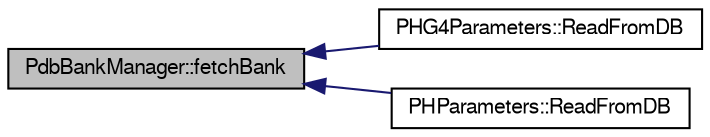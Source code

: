 digraph "PdbBankManager::fetchBank"
{
  bgcolor="transparent";
  edge [fontname="FreeSans",fontsize="10",labelfontname="FreeSans",labelfontsize="10"];
  node [fontname="FreeSans",fontsize="10",shape=record];
  rankdir="LR";
  Node1 [label="PdbBankManager::fetchBank",height=0.2,width=0.4,color="black", fillcolor="grey75", style="filled" fontcolor="black"];
  Node1 -> Node2 [dir="back",color="midnightblue",fontsize="10",style="solid",fontname="FreeSans"];
  Node2 [label="PHG4Parameters::ReadFromDB",height=0.2,width=0.4,color="black",URL="$da/d29/classPHG4Parameters.html#a3f7147f9619b40dc07a82af6bc8b4c49"];
  Node1 -> Node3 [dir="back",color="midnightblue",fontsize="10",style="solid",fontname="FreeSans"];
  Node3 [label="PHParameters::ReadFromDB",height=0.2,width=0.4,color="black",URL="$dd/dae/classPHParameters.html#ae06773f70afdba382074f991697b4fc9"];
}
